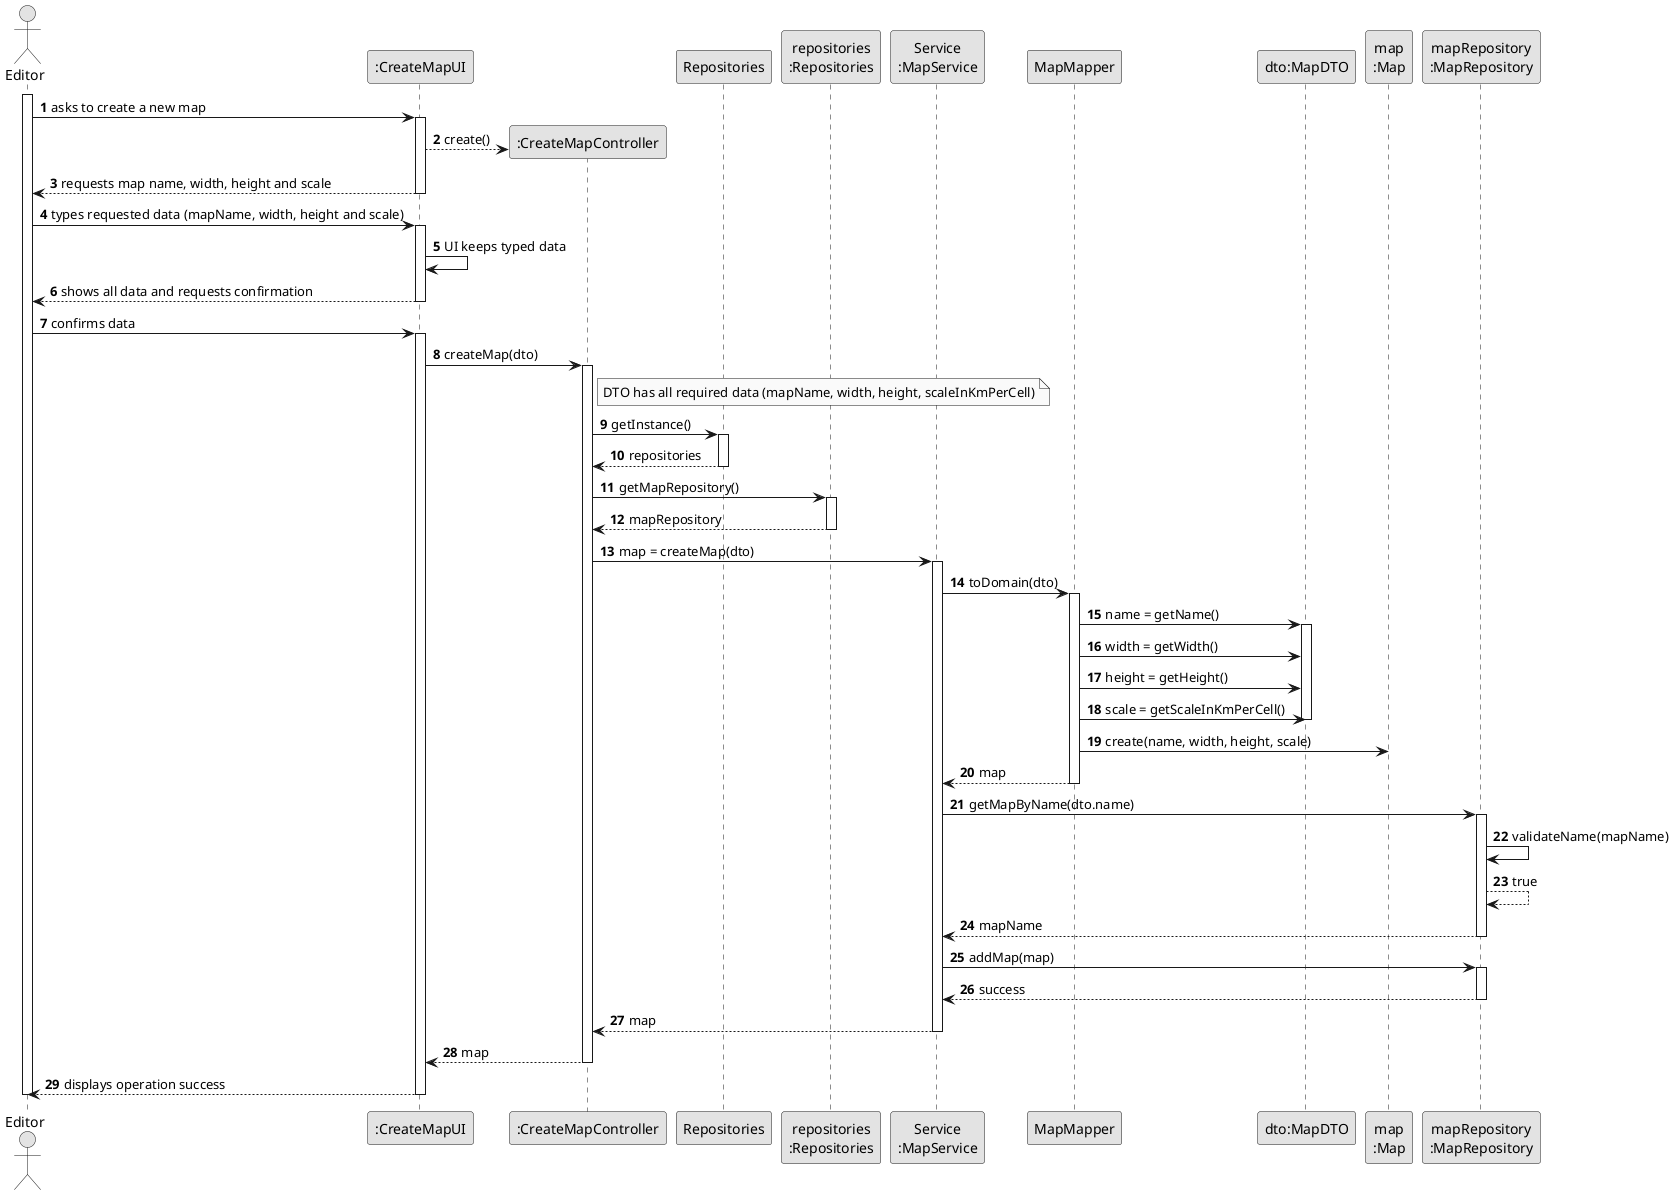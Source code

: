 @startuml
skinparam monochrome true
skinparam packageStyle rectangle
skinparam shadowing false

autonumber

actor "Editor" as EDITOR
participant ":CreateMapUI" as UI
participant ":CreateMapController" as CTRL
participant "Repositories" as REPOS
participant "repositories\n:Repositories" as REPOS_SINGLETON
participant "Service\n:MapService" as SERVICE
participant "MapMapper" as MAPPER
participant "dto:MapDTO" as DTO
participant "map\n:Map" as MAP
participant "mapRepository\n:MapRepository" as MAP_REPO
activate EDITOR

    EDITOR -> UI : asks to create a new map
    activate UI
        UI --> CTRL** : create()
        deactivate CTRL

        UI --> EDITOR : requests map name, width, height and scale
    deactivate UI

EDITOR -> UI : types requested data (mapName, width, height and scale)

activate UI
    UI -> UI : UI keeps typed data
    UI --> EDITOR : shows all data and requests confirmation
deactivate UI

EDITOR -> UI : confirms data
activate UI
    UI -> CTRL : createMap(dto)
    note right of CTRL
            DTO has all required data (mapName, width, height, scaleInKmPerCell)
        end note
    activate CTRL

        CTRL -> REPOS : getInstance()
        activate REPOS
            REPOS --> CTRL : repositories
        deactivate REPOS

        CTRL -> REPOS_SINGLETON : getMapRepository()
        activate REPOS_SINGLETON
            REPOS_SINGLETON --> CTRL : mapRepository
        deactivate REPOS_SINGLETON


            CTRL -> SERVICE : map = createMap(dto)

            activate SERVICE
                SERVICE -> MAPPER : toDomain(dto)
                activate MAPPER

                    MAPPER -> DTO : name = getName()
                    activate DTO
                    MAPPER -> DTO : width = getWidth()
                    MAPPER -> DTO : height = getHeight()
                    MAPPER -> DTO : scale = getScaleInKmPerCell()
                    deactivate DTO
                    MAPPER -> MAP : create(name, width, height, scale)
                    MAPPER --> SERVICE : map
                deactivate MAPPER


                SERVICE -> MAP_REPO : getMapByName(dto.name)
                activate MAP_REPO
                MAP_REPO -> MAP_REPO : validateName(mapName)
                MAP_REPO --> MAP_REPO : true
                MAP_REPO --> SERVICE : mapName
                deactivate MAP_REPO

                SERVICE -> MAP_REPO : addMap(map)
                activate MAP_REPO
                    MAP_REPO --> SERVICE : success
                deactivate MAP_REPO
                SERVICE --> CTRL : map
            deactivate SERVICE

        CTRL --> UI : map
    deactivate CTRL

    UI --> EDITOR : displays operation success
deactivate UI

deactivate EDITOR
@enduml